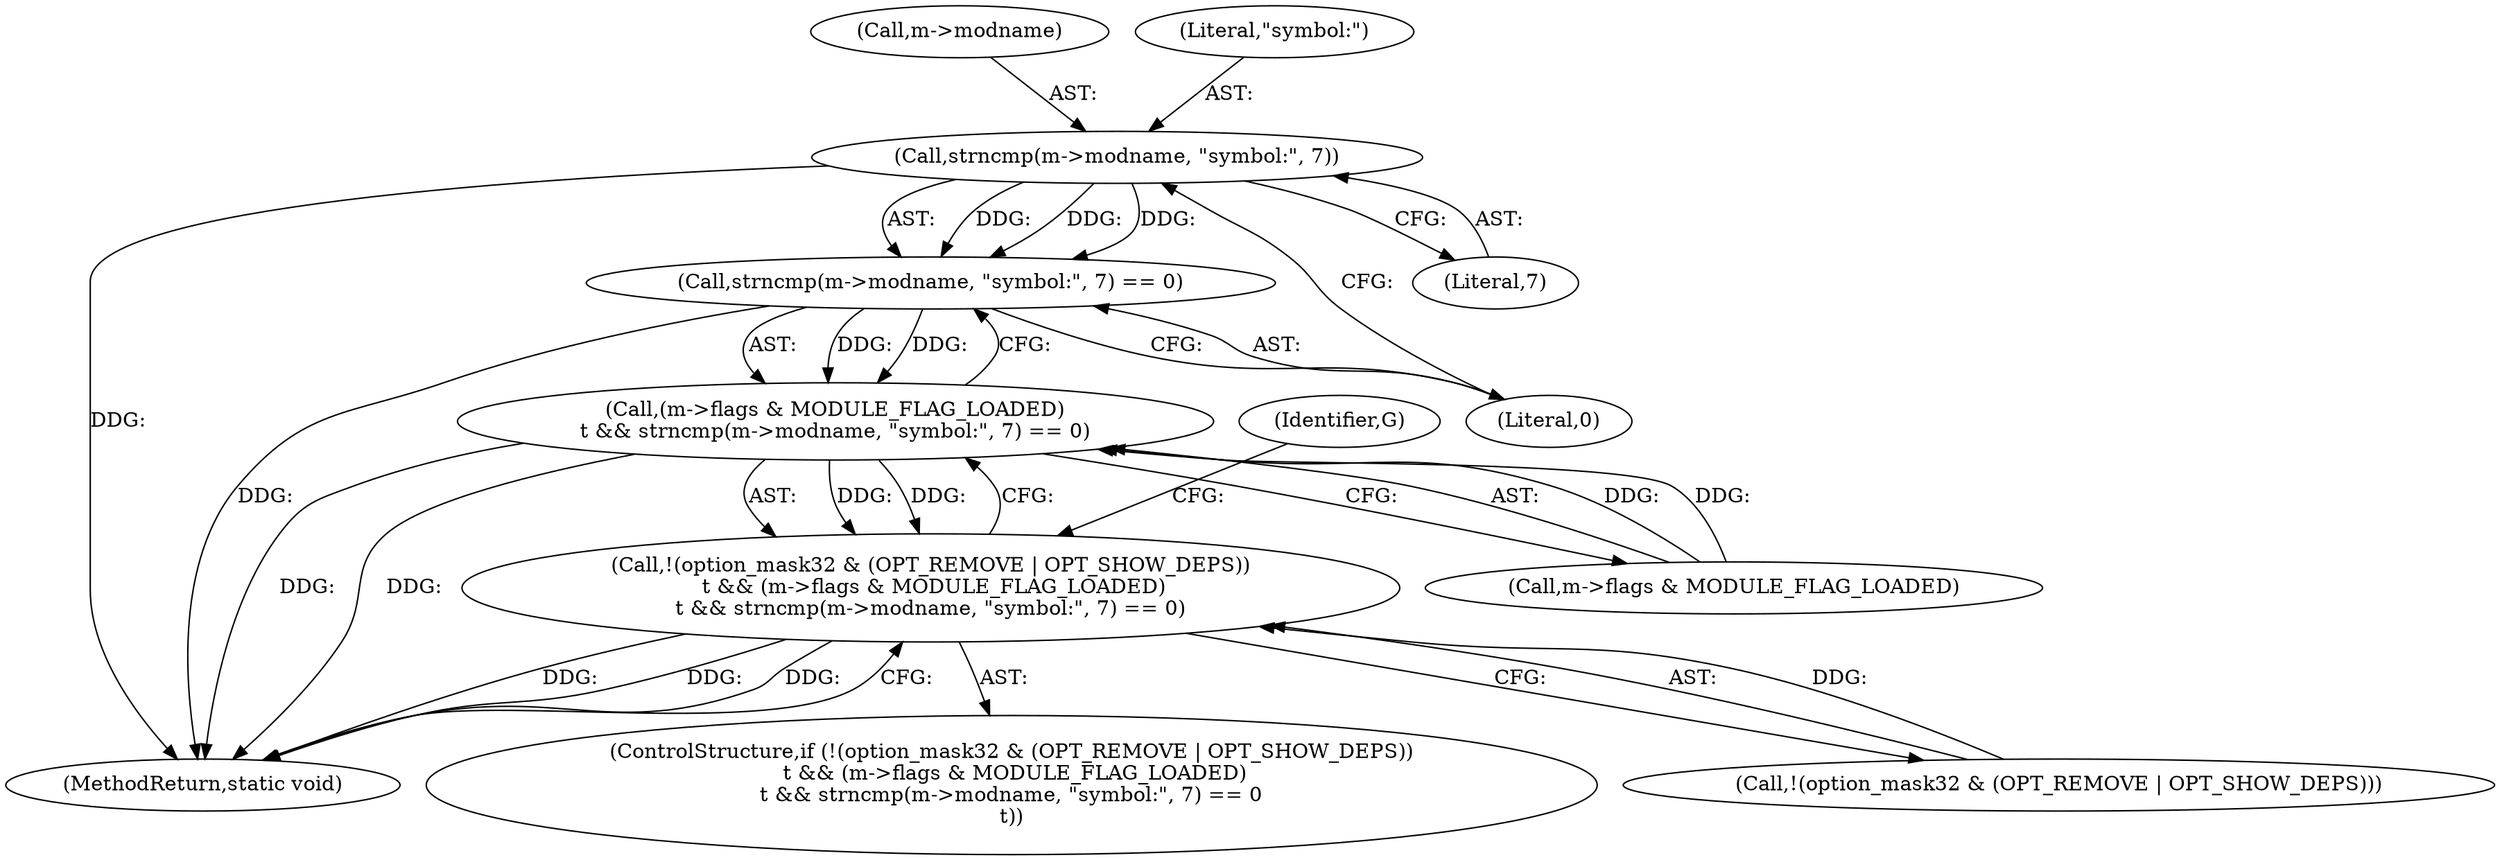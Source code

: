 digraph "0_busybox_4e314faa0aecb66717418e9a47a4451aec59262b@pointer" {
"1000131" [label="(Call,strncmp(m->modname, \"symbol:\", 7))"];
"1000130" [label="(Call,strncmp(m->modname, \"symbol:\", 7) == 0)"];
"1000124" [label="(Call,(m->flags & MODULE_FLAG_LOADED)\n\t && strncmp(m->modname, \"symbol:\", 7) == 0)"];
"1000117" [label="(Call,!(option_mask32 & (OPT_REMOVE | OPT_SHOW_DEPS))\n \t && (m->flags & MODULE_FLAG_LOADED)\n\t && strncmp(m->modname, \"symbol:\", 7) == 0)"];
"1000130" [label="(Call,strncmp(m->modname, \"symbol:\", 7) == 0)"];
"1000144" [label="(MethodReturn,static void)"];
"1000116" [label="(ControlStructure,if (!(option_mask32 & (OPT_REMOVE | OPT_SHOW_DEPS))\n \t && (m->flags & MODULE_FLAG_LOADED)\n\t && strncmp(m->modname, \"symbol:\", 7) == 0\n\t))"];
"1000132" [label="(Call,m->modname)"];
"1000124" [label="(Call,(m->flags & MODULE_FLAG_LOADED)\n\t && strncmp(m->modname, \"symbol:\", 7) == 0)"];
"1000117" [label="(Call,!(option_mask32 & (OPT_REMOVE | OPT_SHOW_DEPS))\n \t && (m->flags & MODULE_FLAG_LOADED)\n\t && strncmp(m->modname, \"symbol:\", 7) == 0)"];
"1000125" [label="(Call,m->flags & MODULE_FLAG_LOADED)"];
"1000135" [label="(Literal,\"symbol:\")"];
"1000137" [label="(Literal,0)"];
"1000131" [label="(Call,strncmp(m->modname, \"symbol:\", 7))"];
"1000141" [label="(Identifier,G)"];
"1000118" [label="(Call,!(option_mask32 & (OPT_REMOVE | OPT_SHOW_DEPS)))"];
"1000136" [label="(Literal,7)"];
"1000131" -> "1000130"  [label="AST: "];
"1000131" -> "1000136"  [label="CFG: "];
"1000132" -> "1000131"  [label="AST: "];
"1000135" -> "1000131"  [label="AST: "];
"1000136" -> "1000131"  [label="AST: "];
"1000137" -> "1000131"  [label="CFG: "];
"1000131" -> "1000144"  [label="DDG: "];
"1000131" -> "1000130"  [label="DDG: "];
"1000131" -> "1000130"  [label="DDG: "];
"1000131" -> "1000130"  [label="DDG: "];
"1000130" -> "1000124"  [label="AST: "];
"1000130" -> "1000137"  [label="CFG: "];
"1000137" -> "1000130"  [label="AST: "];
"1000124" -> "1000130"  [label="CFG: "];
"1000130" -> "1000144"  [label="DDG: "];
"1000130" -> "1000124"  [label="DDG: "];
"1000130" -> "1000124"  [label="DDG: "];
"1000124" -> "1000117"  [label="AST: "];
"1000124" -> "1000125"  [label="CFG: "];
"1000125" -> "1000124"  [label="AST: "];
"1000117" -> "1000124"  [label="CFG: "];
"1000124" -> "1000144"  [label="DDG: "];
"1000124" -> "1000144"  [label="DDG: "];
"1000124" -> "1000117"  [label="DDG: "];
"1000124" -> "1000117"  [label="DDG: "];
"1000125" -> "1000124"  [label="DDG: "];
"1000125" -> "1000124"  [label="DDG: "];
"1000117" -> "1000116"  [label="AST: "];
"1000117" -> "1000118"  [label="CFG: "];
"1000118" -> "1000117"  [label="AST: "];
"1000141" -> "1000117"  [label="CFG: "];
"1000144" -> "1000117"  [label="CFG: "];
"1000117" -> "1000144"  [label="DDG: "];
"1000117" -> "1000144"  [label="DDG: "];
"1000117" -> "1000144"  [label="DDG: "];
"1000118" -> "1000117"  [label="DDG: "];
}
